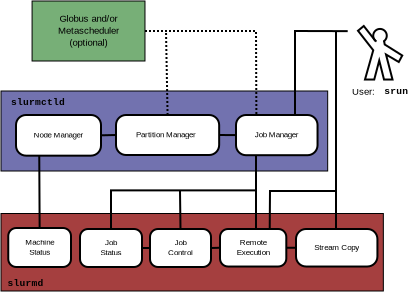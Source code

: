 <?xml version="1.0" encoding="UTF-8"?>
<dia:diagram xmlns:dia="http://www.lysator.liu.se/~alla/dia/"><dia:layer name="Background" visible="true"><dia:object type="Standard - Box" version="0" id="O0"><dia:attribute name="obj_pos"><dia:point val="-1.35,6"/></dia:attribute><dia:attribute name="obj_bb"><dia:rectangle val="-1.35,6;14.984,10"/></dia:attribute><dia:attribute name="elem_corner"><dia:point val="-1.35,6"/></dia:attribute><dia:attribute name="elem_width"><dia:real val="16.334"/></dia:attribute><dia:attribute name="elem_height"><dia:real val="4"/></dia:attribute><dia:attribute name="border_width"><dia:real val="1.49e-08"/></dia:attribute><dia:attribute name="inner_color"><dia:color val="#7272af"/></dia:attribute><dia:attribute name="show_background"><dia:boolean val="true"/></dia:attribute></dia:object><dia:object type="Flowchart - Box" version="0" id="O1"><dia:attribute name="obj_pos"><dia:point val="4.4,7.2"/></dia:attribute><dia:attribute name="obj_bb"><dia:rectangle val="4.35,7.15;9.608,9.25"/></dia:attribute><dia:attribute name="elem_corner"><dia:point val="4.4,7.2"/></dia:attribute><dia:attribute name="elem_width"><dia:real val="5.158"/></dia:attribute><dia:attribute name="elem_height"><dia:real val="2"/></dia:attribute><dia:attribute name="show_background"><dia:boolean val="true"/></dia:attribute><dia:attribute name="corner_radius"><dia:real val="0.5"/></dia:attribute><dia:attribute name="padding"><dia:real val="0.2"/></dia:attribute><dia:attribute name="text"><dia:composite type="text"><dia:attribute name="string"><dia:string>#Partition Manager#</dia:string></dia:attribute><dia:attribute name="font"><dia:font family="arial" style="0" name="Helvetica"/></dia:attribute><dia:attribute name="height"><dia:real val="0.5"/></dia:attribute><dia:attribute name="pos"><dia:point val="6.979,8.35"/></dia:attribute><dia:attribute name="color"><dia:color val="#000000"/></dia:attribute><dia:attribute name="alignment"><dia:enum val="1"/></dia:attribute></dia:composite></dia:attribute></dia:object><dia:object type="Flowchart - Box" version="0" id="O2"><dia:attribute name="obj_pos"><dia:point val="-0.6,7.2"/></dia:attribute><dia:attribute name="obj_bb"><dia:rectangle val="-0.65,7.15;3.7,9.282"/></dia:attribute><dia:attribute name="elem_corner"><dia:point val="-0.6,7.2"/></dia:attribute><dia:attribute name="elem_width"><dia:real val="4.25"/></dia:attribute><dia:attribute name="elem_height"><dia:real val="2.032"/></dia:attribute><dia:attribute name="show_background"><dia:boolean val="true"/></dia:attribute><dia:attribute name="corner_radius"><dia:real val="0.5"/></dia:attribute><dia:attribute name="padding"><dia:real val="0.2"/></dia:attribute><dia:attribute name="text"><dia:composite type="text"><dia:attribute name="string"><dia:string>#Node Manager#</dia:string></dia:attribute><dia:attribute name="font"><dia:font family="arial" style="0" name="Helvetica"/></dia:attribute><dia:attribute name="height"><dia:real val="0.5"/></dia:attribute><dia:attribute name="pos"><dia:point val="1.525,8.366"/></dia:attribute><dia:attribute name="color"><dia:color val="#000000"/></dia:attribute><dia:attribute name="alignment"><dia:enum val="1"/></dia:attribute></dia:composite></dia:attribute></dia:object><dia:object type="Standard - Text" version="0" id="O3"><dia:attribute name="obj_pos"><dia:point val="0.5,6.7"/></dia:attribute><dia:attribute name="obj_bb"><dia:rectangle val="-0.625,6.234;1.641,7.082"/></dia:attribute><dia:attribute name="text"><dia:composite type="text"><dia:attribute name="string"><dia:string>#slurmctld#</dia:string></dia:attribute><dia:attribute name="font"><dia:font family="courier new" style="80" name="Courier-Bold"/></dia:attribute><dia:attribute name="height"><dia:real val="0.6"/></dia:attribute><dia:attribute name="pos"><dia:point val="0.5,6.7"/></dia:attribute><dia:attribute name="color"><dia:color val="#000000"/></dia:attribute><dia:attribute name="alignment"><dia:enum val="1"/></dia:attribute></dia:composite></dia:attribute></dia:object><dia:object type="Standard - Line" version="0" id="O4"><dia:attribute name="obj_pos"><dia:point val="3.65,8.216"/></dia:attribute><dia:attribute name="obj_bb"><dia:rectangle val="3.599,8.149;4.451,8.267"/></dia:attribute><dia:attribute name="conn_endpoints"><dia:point val="3.65,8.216"/><dia:point val="4.4,8.2"/></dia:attribute><dia:attribute name="numcp"><dia:int val="1"/></dia:attribute><dia:connections><dia:connection handle="0" to="O2" connection="8"/><dia:connection handle="1" to="O1" connection="7"/></dia:connections></dia:object><dia:group><dia:group><dia:object type="Standard - PolyLine" version="0" id="O5"><dia:attribute name="obj_pos"><dia:point val="17.375,3.5"/></dia:attribute><dia:attribute name="obj_bb"><dia:rectangle val="16.431,2.711;18.779,5.475"/></dia:attribute><dia:attribute name="poly_points"><dia:point val="17.375,3.5"/><dia:point val="16.788,2.75"/><dia:point val="16.5,2.987"/><dia:point val="17.262,3.962"/><dia:point val="16.85,5.425"/><dia:point val="17.312,5.425"/><dia:point val="17.562,4.475"/><dia:point val="17.8,5.425"/><dia:point val="18.225,5.425"/><dia:point val="17.9,4.175"/><dia:point val="18.538,4.55"/><dia:point val="18.712,4.225"/><dia:point val="17.837,3.675"/><dia:point val="17.8,3.487"/></dia:attribute><dia:attribute name="line_color"><dia:color val="#010101"/></dia:attribute></dia:object><dia:object type="Standard - Arc" version="0" id="O6"><dia:attribute name="obj_pos"><dia:point val="17.775,3.525"/></dia:attribute><dia:attribute name="obj_bb"><dia:rectangle val="17.211,2.846;17.989,3.575"/></dia:attribute><dia:attribute name="conn_endpoints"><dia:point val="17.775,3.525"/><dia:point val="17.425,3.525"/></dia:attribute><dia:attribute name="arc_color"><dia:color val="#010101"/></dia:attribute><dia:attribute name="curve_distance"><dia:real val="0.629"/></dia:attribute></dia:object></dia:group><dia:group><dia:object type="Standard - Text" version="0" id="O7"><dia:attribute name="obj_pos"><dia:point val="18.417,6.154"/></dia:attribute><dia:attribute name="obj_bb"><dia:rectangle val="17.917,5.704;18.917,6.504"/></dia:attribute><dia:attribute name="text"><dia:composite type="text"><dia:attribute name="string"><dia:string>#srun#</dia:string></dia:attribute><dia:attribute name="font"><dia:font family="courier new" style="80" name="Courier-Bold"/></dia:attribute><dia:attribute name="height"><dia:real val="0.6"/></dia:attribute><dia:attribute name="pos"><dia:point val="18.417,6.154"/></dia:attribute><dia:attribute name="color"><dia:color val="#000000"/></dia:attribute><dia:attribute name="alignment"><dia:enum val="1"/></dia:attribute></dia:composite></dia:attribute></dia:object><dia:object type="Standard - Text" version="0" id="O8"><dia:attribute name="obj_pos"><dia:point val="16.774,6.186"/></dia:attribute><dia:attribute name="obj_bb"><dia:rectangle val="16.199,5.686;17.349,6.486"/></dia:attribute><dia:attribute name="text"><dia:composite type="text"><dia:attribute name="string"><dia:string>#User:#</dia:string></dia:attribute><dia:attribute name="font"><dia:font family="arial" style="0" name="Helvetica"/></dia:attribute><dia:attribute name="height"><dia:real val="0.6"/></dia:attribute><dia:attribute name="pos"><dia:point val="16.774,6.186"/></dia:attribute><dia:attribute name="color"><dia:color val="#000000"/></dia:attribute><dia:attribute name="alignment"><dia:enum val="1"/></dia:attribute></dia:composite></dia:attribute></dia:object></dia:group></dia:group><dia:object type="Standard - Box" version="0" id="O9"><dia:attribute name="obj_pos"><dia:point val="-1.35,12.125"/></dia:attribute><dia:attribute name="obj_bb"><dia:rectangle val="-1.35,12.125;17.767,16"/></dia:attribute><dia:attribute name="elem_corner"><dia:point val="-1.35,12.125"/></dia:attribute><dia:attribute name="elem_width"><dia:real val="19.117"/></dia:attribute><dia:attribute name="elem_height"><dia:real val="3.875"/></dia:attribute><dia:attribute name="border_width"><dia:real val="1.49e-08"/></dia:attribute><dia:attribute name="inner_color"><dia:color val="#a53f3f"/></dia:attribute><dia:attribute name="show_background"><dia:boolean val="true"/></dia:attribute></dia:object><dia:object type="Standard - Text" version="0" id="O10"><dia:attribute name="obj_pos"><dia:point val="-0.125,15.75"/></dia:attribute><dia:attribute name="obj_bb"><dia:rectangle val="-0.875,15.3;0.625,16.1"/></dia:attribute><dia:attribute name="text"><dia:composite type="text"><dia:attribute name="string"><dia:string>#slurmd#</dia:string></dia:attribute><dia:attribute name="font"><dia:font family="courier new" style="80" name="Courier-Bold"/></dia:attribute><dia:attribute name="height"><dia:real val="0.6"/></dia:attribute><dia:attribute name="pos"><dia:point val="-0.125,15.75"/></dia:attribute><dia:attribute name="color"><dia:color val="#000000"/></dia:attribute><dia:attribute name="alignment"><dia:enum val="1"/></dia:attribute></dia:composite></dia:attribute></dia:object><dia:object type="Flowchart - Box" version="0" id="O11"><dia:attribute name="obj_pos"><dia:point val="-0.987,12.85"/></dia:attribute><dia:attribute name="obj_bb"><dia:rectangle val="-1.037,12.8;2.2,14.85"/></dia:attribute><dia:attribute name="elem_corner"><dia:point val="-0.987,12.85"/></dia:attribute><dia:attribute name="elem_width"><dia:real val="3.137"/></dia:attribute><dia:attribute name="elem_height"><dia:real val="1.95"/></dia:attribute><dia:attribute name="show_background"><dia:boolean val="true"/></dia:attribute><dia:attribute name="corner_radius"><dia:real val="0.4"/></dia:attribute><dia:attribute name="padding"><dia:real val="0.2"/></dia:attribute><dia:attribute name="text"><dia:composite type="text"><dia:attribute name="string"><dia:string>#Machine
Status#</dia:string></dia:attribute><dia:attribute name="font"><dia:font family="arial" style="0" name="Helvetica"/></dia:attribute><dia:attribute name="height"><dia:real val="0.5"/></dia:attribute><dia:attribute name="pos"><dia:point val="0.582,13.725"/></dia:attribute><dia:attribute name="color"><dia:color val="#000000"/></dia:attribute><dia:attribute name="alignment"><dia:enum val="1"/></dia:attribute></dia:composite></dia:attribute></dia:object><dia:object type="Flowchart - Box" version="0" id="O12"><dia:attribute name="obj_pos"><dia:point val="6.1,12.9"/></dia:attribute><dia:attribute name="obj_bb"><dia:rectangle val="6.05,12.85;9.2,14.85"/></dia:attribute><dia:attribute name="elem_corner"><dia:point val="6.1,12.9"/></dia:attribute><dia:attribute name="elem_width"><dia:real val="3.05"/></dia:attribute><dia:attribute name="elem_height"><dia:real val="1.9"/></dia:attribute><dia:attribute name="show_background"><dia:boolean val="true"/></dia:attribute><dia:attribute name="corner_radius"><dia:real val="0.4"/></dia:attribute><dia:attribute name="padding"><dia:real val="0.2"/></dia:attribute><dia:attribute name="text"><dia:composite type="text"><dia:attribute name="string"><dia:string>#Job
Control#</dia:string></dia:attribute><dia:attribute name="font"><dia:font family="arial" style="0" name="Helvetica"/></dia:attribute><dia:attribute name="height"><dia:real val="0.5"/></dia:attribute><dia:attribute name="pos"><dia:point val="7.625,13.75"/></dia:attribute><dia:attribute name="color"><dia:color val="#000000"/></dia:attribute><dia:attribute name="alignment"><dia:enum val="1"/></dia:attribute></dia:composite></dia:attribute></dia:object><dia:object type="Flowchart - Box" version="0" id="O13"><dia:attribute name="obj_pos"><dia:point val="9.6,12.9"/></dia:attribute><dia:attribute name="obj_bb"><dia:rectangle val="9.55,12.85;12.965,14.825"/></dia:attribute><dia:attribute name="elem_corner"><dia:point val="9.6,12.9"/></dia:attribute><dia:attribute name="elem_width"><dia:real val="3.315"/></dia:attribute><dia:attribute name="elem_height"><dia:real val="1.875"/></dia:attribute><dia:attribute name="show_background"><dia:boolean val="true"/></dia:attribute><dia:attribute name="corner_radius"><dia:real val="0.4"/></dia:attribute><dia:attribute name="padding"><dia:real val="0.2"/></dia:attribute><dia:attribute name="text"><dia:composite type="text"><dia:attribute name="string"><dia:string>#Remote
Execution#</dia:string></dia:attribute><dia:attribute name="font"><dia:font family="arial" style="0" name="Helvetica"/></dia:attribute><dia:attribute name="height"><dia:real val="0.5"/></dia:attribute><dia:attribute name="pos"><dia:point val="11.258,13.738"/></dia:attribute><dia:attribute name="color"><dia:color val="#000000"/></dia:attribute><dia:attribute name="alignment"><dia:enum val="1"/></dia:attribute></dia:composite></dia:attribute></dia:object><dia:object type="Standard - Line" version="0" id="O14"><dia:attribute name="obj_pos"><dia:point val="5.7,13.85"/></dia:attribute><dia:attribute name="obj_bb"><dia:rectangle val="5.65,13.8;6.15,13.9"/></dia:attribute><dia:attribute name="conn_endpoints"><dia:point val="5.7,13.85"/><dia:point val="6.1,13.85"/></dia:attribute><dia:attribute name="numcp"><dia:int val="1"/></dia:attribute><dia:connections><dia:connection handle="0" to="O30" connection="8"/><dia:connection handle="1" to="O12" connection="7"/></dia:connections></dia:object><dia:object type="Standard - Line" version="0" id="O15"><dia:attribute name="obj_pos"><dia:point val="9.15,13.85"/></dia:attribute><dia:attribute name="obj_bb"><dia:rectangle val="9.099,13.786;9.651,13.901"/></dia:attribute><dia:attribute name="conn_endpoints"><dia:point val="9.15,13.85"/><dia:point val="9.6,13.838"/></dia:attribute><dia:attribute name="numcp"><dia:int val="1"/></dia:attribute><dia:connections><dia:connection handle="0" to="O12" connection="8"/><dia:connection handle="1" to="O13" connection="7"/></dia:connections></dia:object><dia:object type="Standard - ZigZagLine" version="0" id="O16"><dia:attribute name="obj_pos"><dia:point val="4.15,12.9"/></dia:attribute><dia:attribute name="obj_bb"><dia:rectangle val="4.1,10.918;11.45,12.95"/></dia:attribute><dia:attribute name="orth_points"><dia:point val="4.15,12.9"/><dia:point val="4.15,10.969"/><dia:point val="11.4,10.969"/><dia:point val="11.4,12.9"/></dia:attribute><dia:attribute name="orth_orient"><dia:enum val="1"/><dia:enum val="0"/><dia:enum val="1"/></dia:attribute><dia:connections><dia:connection handle="0" to="O30" connection="2"/></dia:connections></dia:object><dia:object type="Standard - Line" version="0" id="O17"><dia:attribute name="obj_pos"><dia:point val="7.6,11"/></dia:attribute><dia:attribute name="obj_bb"><dia:rectangle val="7.549,10.949;7.676,12.951"/></dia:attribute><dia:attribute name="conn_endpoints"><dia:point val="7.6,11"/><dia:point val="7.625,12.9"/></dia:attribute><dia:attribute name="numcp"><dia:int val="1"/></dia:attribute><dia:connections><dia:connection handle="1" to="O12" connection="2"/></dia:connections></dia:object><dia:object type="Flowchart - Box" version="0" id="O18"><dia:attribute name="obj_pos"><dia:point val="0.204,1.5"/></dia:attribute><dia:attribute name="obj_bb"><dia:rectangle val="0.204,1.5;5.85,4.5"/></dia:attribute><dia:attribute name="elem_corner"><dia:point val="0.204,1.5"/></dia:attribute><dia:attribute name="elem_width"><dia:real val="5.645"/></dia:attribute><dia:attribute name="elem_height"><dia:real val="3"/></dia:attribute><dia:attribute name="border_width"><dia:real val="1.49e-08"/></dia:attribute><dia:attribute name="inner_color"><dia:color val="#77af77"/></dia:attribute><dia:attribute name="show_background"><dia:boolean val="true"/></dia:attribute><dia:attribute name="padding"><dia:real val="0.5"/></dia:attribute><dia:attribute name="text"><dia:composite type="text"><dia:attribute name="string"><dia:string>#Globus and/or
Metascheduler
(optional)#</dia:string></dia:attribute><dia:attribute name="font"><dia:font family="arial" style="0" name="Helvetica"/></dia:attribute><dia:attribute name="height"><dia:real val="0.6"/></dia:attribute><dia:attribute name="pos"><dia:point val="3.027,2.6"/></dia:attribute><dia:attribute name="color"><dia:color val="#000000"/></dia:attribute><dia:attribute name="alignment"><dia:enum val="1"/></dia:attribute></dia:composite></dia:attribute></dia:object><dia:object type="Standard - PolyLine" version="0" id="O19"><dia:attribute name="obj_pos"><dia:point val="15.985,3.007"/></dia:attribute><dia:attribute name="obj_bb"><dia:rectangle val="13.3,2.95;16.035,7.25"/></dia:attribute><dia:attribute name="poly_points"><dia:point val="15.985,3.007"/><dia:point val="13.35,3"/><dia:point val="13.35,7.2"/></dia:attribute></dia:object><dia:object type="Standard - PolyLine" version="0" id="O20"><dia:attribute name="obj_pos"><dia:point val="5.85,3"/></dia:attribute><dia:attribute name="obj_bb"><dia:rectangle val="5.8,2.95;11.469,7.25"/></dia:attribute><dia:attribute name="poly_points"><dia:point val="5.85,3"/><dia:point val="11.4,3"/><dia:point val="11.419,7.2"/></dia:attribute><dia:attribute name="line_style"><dia:enum val="4"/></dia:attribute><dia:connections><dia:connection handle="0" to="O18" connection="8"/><dia:connection handle="2" to="O29" connection="1"/></dia:connections></dia:object><dia:object type="Standard - PolyLine" version="0" id="O21"><dia:attribute name="obj_pos"><dia:point val="15.4,3"/></dia:attribute><dia:attribute name="obj_bb"><dia:rectangle val="12.036,2.95;15.45,12.95"/></dia:attribute><dia:attribute name="poly_points"><dia:point val="15.4,3"/><dia:point val="15.4,11"/><dia:point val="12.1,11"/><dia:point val="12.086,12.9"/></dia:attribute><dia:connections><dia:connection handle="3" to="O13" connection="3"/></dia:connections></dia:object><dia:object type="Standard - Line" version="0" id="O22"><dia:attribute name="obj_pos"><dia:point val="11.4,9.2"/></dia:attribute><dia:attribute name="obj_bb"><dia:rectangle val="11.35,9.15;11.45,11.05"/></dia:attribute><dia:attribute name="conn_endpoints"><dia:point val="11.4,9.2"/><dia:point val="11.4,11"/></dia:attribute><dia:attribute name="numcp"><dia:int val="2"/></dia:attribute></dia:object><dia:object type="Standard - Line" version="0" id="O23"><dia:attribute name="obj_pos"><dia:point val="9.558,8.2"/></dia:attribute><dia:attribute name="obj_bb"><dia:rectangle val="9.508,8.15;10.45,8.255"/></dia:attribute><dia:attribute name="conn_endpoints"><dia:point val="9.558,8.2"/><dia:point val="10.4,8.205"/></dia:attribute><dia:attribute name="numcp"><dia:int val="1"/></dia:attribute><dia:connections><dia:connection handle="0" to="O1" connection="8"/><dia:connection handle="1" to="O29" connection="7"/></dia:connections></dia:object><dia:object type="Flowchart - Box" version="0" id="O24"><dia:attribute name="obj_pos"><dia:point val="13.4,12.9"/></dia:attribute><dia:attribute name="obj_bb"><dia:rectangle val="13.35,12.85;17.521,14.825"/></dia:attribute><dia:attribute name="elem_corner"><dia:point val="13.4,12.9"/></dia:attribute><dia:attribute name="elem_width"><dia:real val="4.071"/></dia:attribute><dia:attribute name="elem_height"><dia:real val="1.875"/></dia:attribute><dia:attribute name="show_background"><dia:boolean val="true"/></dia:attribute><dia:attribute name="corner_radius"><dia:real val="0.5"/></dia:attribute><dia:attribute name="padding"><dia:real val="0.2"/></dia:attribute><dia:attribute name="text"><dia:composite type="text"><dia:attribute name="string"><dia:string>#Stream Copy#</dia:string></dia:attribute><dia:attribute name="font"><dia:font family="arial" style="0" name="Helvetica"/></dia:attribute><dia:attribute name="height"><dia:real val="0.5"/></dia:attribute><dia:attribute name="pos"><dia:point val="15.436,13.988"/></dia:attribute><dia:attribute name="color"><dia:color val="#000000"/></dia:attribute><dia:attribute name="alignment"><dia:enum val="1"/></dia:attribute></dia:composite></dia:attribute></dia:object><dia:object type="Standard - Line" version="0" id="O25"><dia:attribute name="obj_pos"><dia:point val="15.4,10.6"/></dia:attribute><dia:attribute name="obj_bb"><dia:rectangle val="15.35,10.55;15.45,12.95"/></dia:attribute><dia:attribute name="conn_endpoints"><dia:point val="15.4,10.6"/><dia:point val="15.4,12.9"/></dia:attribute><dia:attribute name="numcp"><dia:int val="1"/></dia:attribute></dia:object><dia:object type="Standard - Line" version="0" id="O26"><dia:attribute name="obj_pos"><dia:point val="12.915,13.838"/></dia:attribute><dia:attribute name="obj_bb"><dia:rectangle val="12.865,13.787;13.45,13.887"/></dia:attribute><dia:attribute name="conn_endpoints"><dia:point val="12.915,13.838"/><dia:point val="13.4,13.838"/></dia:attribute><dia:attribute name="numcp"><dia:int val="1"/></dia:attribute><dia:connections><dia:connection handle="0" to="O13" connection="8"/><dia:connection handle="1" to="O24" connection="7"/></dia:connections></dia:object><dia:object type="Standard - Line" version="0" id="O27"><dia:attribute name="obj_pos"><dia:point val="6.979,7.2"/></dia:attribute><dia:attribute name="obj_bb"><dia:rectangle val="6.849,2.949;7.03,7.251"/></dia:attribute><dia:attribute name="conn_endpoints"><dia:point val="6.979,7.2"/><dia:point val="6.9,3"/></dia:attribute><dia:attribute name="numcp"><dia:int val="1"/></dia:attribute><dia:attribute name="line_style"><dia:enum val="4"/></dia:attribute><dia:connections><dia:connection handle="0" to="O1" connection="2"/></dia:connections></dia:object><dia:object type="Standard - Line" version="0" id="O28"><dia:attribute name="obj_pos"><dia:point val="0.563,9.25"/></dia:attribute><dia:attribute name="obj_bb"><dia:rectangle val="0.513,9.2;0.632,12.9"/></dia:attribute><dia:attribute name="conn_endpoints"><dia:point val="0.563,9.25"/><dia:point val="0.582,12.85"/></dia:attribute><dia:attribute name="numcp"><dia:int val="1"/></dia:attribute><dia:connections><dia:connection handle="1" to="O11" connection="2"/></dia:connections></dia:object><dia:object type="Flowchart - Box" version="0" id="O29"><dia:attribute name="obj_pos"><dia:point val="10.4,7.2"/></dia:attribute><dia:attribute name="obj_bb"><dia:rectangle val="10.35,7.15;14.527,9.26"/></dia:attribute><dia:attribute name="elem_corner"><dia:point val="10.4,7.2"/></dia:attribute><dia:attribute name="elem_width"><dia:real val="4.077"/></dia:attribute><dia:attribute name="elem_height"><dia:real val="2.01"/></dia:attribute><dia:attribute name="show_background"><dia:boolean val="true"/></dia:attribute><dia:attribute name="corner_radius"><dia:real val="0.5"/></dia:attribute><dia:attribute name="padding"><dia:real val="0.2"/></dia:attribute><dia:attribute name="text"><dia:composite type="text"><dia:attribute name="string"><dia:string>#Job Manager#</dia:string></dia:attribute><dia:attribute name="font"><dia:font family="arial" style="0" name="Helvetica"/></dia:attribute><dia:attribute name="height"><dia:real val="0.5"/></dia:attribute><dia:attribute name="pos"><dia:point val="12.438,8.355"/></dia:attribute><dia:attribute name="color"><dia:color val="#000000"/></dia:attribute><dia:attribute name="alignment"><dia:enum val="1"/></dia:attribute></dia:composite></dia:attribute></dia:object><dia:object type="Flowchart - Box" version="0" id="O30"><dia:attribute name="obj_pos"><dia:point val="2.6,12.9"/></dia:attribute><dia:attribute name="obj_bb"><dia:rectangle val="2.55,12.85;5.75,14.85"/></dia:attribute><dia:attribute name="elem_corner"><dia:point val="2.6,12.9"/></dia:attribute><dia:attribute name="elem_width"><dia:real val="3.1"/></dia:attribute><dia:attribute name="elem_height"><dia:real val="1.9"/></dia:attribute><dia:attribute name="show_background"><dia:boolean val="true"/></dia:attribute><dia:attribute name="corner_radius"><dia:real val="0.4"/></dia:attribute><dia:attribute name="padding"><dia:real val="0.2"/></dia:attribute><dia:attribute name="text"><dia:composite type="text"><dia:attribute name="string"><dia:string>#Job
Status#</dia:string></dia:attribute><dia:attribute name="font"><dia:font family="arial" style="0" name="Helvetica"/></dia:attribute><dia:attribute name="height"><dia:real val="0.5"/></dia:attribute><dia:attribute name="pos"><dia:point val="4.15,13.75"/></dia:attribute><dia:attribute name="color"><dia:color val="#000000"/></dia:attribute><dia:attribute name="alignment"><dia:enum val="1"/></dia:attribute></dia:composite></dia:attribute></dia:object></dia:layer></dia:diagram>
